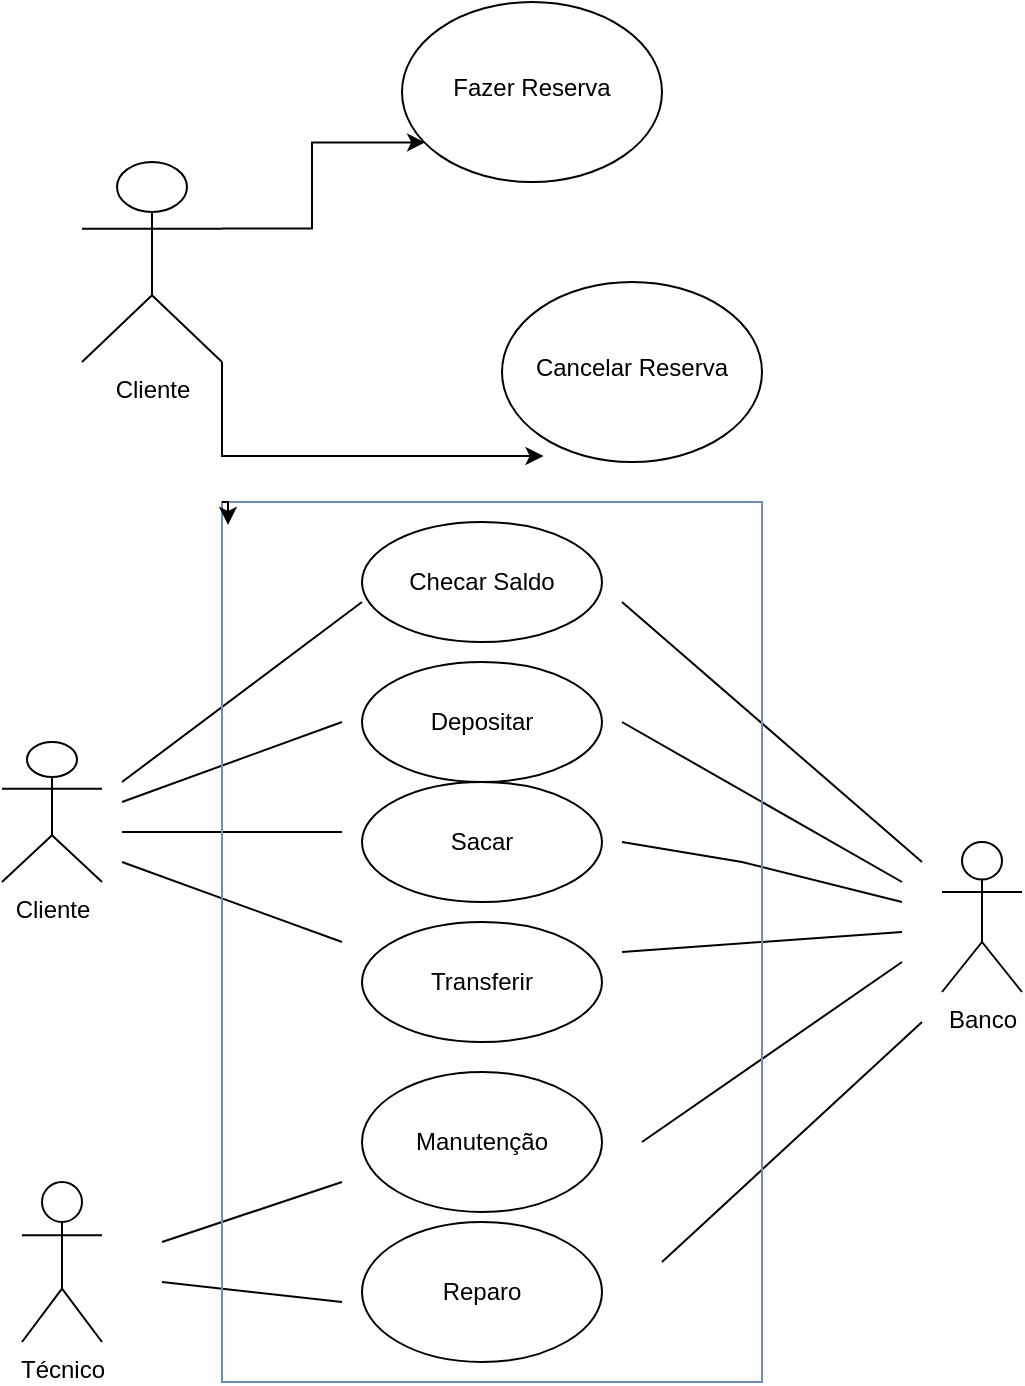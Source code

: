 <mxfile version="26.1.0" pages="2">
  <diagram name="Página-1" id="sRNZa7kiDYkH80bloFKp">
    <mxGraphModel dx="1050" dy="557" grid="1" gridSize="10" guides="1" tooltips="1" connect="1" arrows="1" fold="1" page="1" pageScale="1" pageWidth="827" pageHeight="1169" math="0" shadow="0">
      <root>
        <mxCell id="0" />
        <mxCell id="1" parent="0" />
        <mxCell id="VHOz2-T-G2ub65A0T3T7-1" value="Cliente" style="shape=umlActor;verticalLabelPosition=bottom;verticalAlign=top;html=1;outlineConnect=0;" parent="1" vertex="1">
          <mxGeometry x="60" y="190" width="70" height="100" as="geometry" />
        </mxCell>
        <mxCell id="VHOz2-T-G2ub65A0T3T7-5" value="&lt;div&gt;&lt;br&gt;&lt;/div&gt;&lt;div&gt;&lt;br&gt;&lt;/div&gt;Fazer Reserva" style="ellipse;whiteSpace=wrap;html=1;verticalAlign=top;" parent="1" vertex="1">
          <mxGeometry x="220" y="110" width="130" height="90" as="geometry" />
        </mxCell>
        <mxCell id="VHOz2-T-G2ub65A0T3T7-7" value="&lt;div&gt;&lt;br&gt;&lt;/div&gt;&lt;div&gt;&lt;br&gt;&lt;/div&gt;&lt;div&gt;&lt;span style=&quot;background-color: transparent; color: light-dark(rgb(0, 0, 0), rgb(255, 255, 255));&quot;&gt;Cancelar Reserva&lt;/span&gt;&lt;/div&gt;" style="ellipse;whiteSpace=wrap;html=1;verticalAlign=top;" parent="1" vertex="1">
          <mxGeometry x="270" y="250" width="130" height="90" as="geometry" />
        </mxCell>
        <mxCell id="VHOz2-T-G2ub65A0T3T7-15" style="edgeStyle=orthogonalEdgeStyle;rounded=0;orthogonalLoop=1;jettySize=auto;html=1;exitX=1;exitY=0.333;exitDx=0;exitDy=0;exitPerimeter=0;entryX=0.089;entryY=0.78;entryDx=0;entryDy=0;entryPerimeter=0;" parent="1" source="VHOz2-T-G2ub65A0T3T7-1" target="VHOz2-T-G2ub65A0T3T7-5" edge="1">
          <mxGeometry relative="1" as="geometry" />
        </mxCell>
        <mxCell id="VHOz2-T-G2ub65A0T3T7-16" style="edgeStyle=orthogonalEdgeStyle;rounded=0;orthogonalLoop=1;jettySize=auto;html=1;exitX=1;exitY=1;exitDx=0;exitDy=0;exitPerimeter=0;entryX=0.16;entryY=0.967;entryDx=0;entryDy=0;entryPerimeter=0;" parent="1" source="VHOz2-T-G2ub65A0T3T7-1" target="VHOz2-T-G2ub65A0T3T7-7" edge="1">
          <mxGeometry relative="1" as="geometry" />
        </mxCell>
        <mxCell id="VHOz2-T-G2ub65A0T3T7-18" value="Cliente" style="shape=umlActor;verticalLabelPosition=bottom;verticalAlign=top;html=1;outlineConnect=0;" parent="1" vertex="1">
          <mxGeometry x="20" y="480" width="50" height="70" as="geometry" />
        </mxCell>
        <mxCell id="VHOz2-T-G2ub65A0T3T7-19" value="Técnico" style="shape=umlActor;verticalLabelPosition=bottom;verticalAlign=top;html=1;outlineConnect=0;" parent="1" vertex="1">
          <mxGeometry x="30" y="700" width="40" height="80" as="geometry" />
        </mxCell>
        <mxCell id="VHOz2-T-G2ub65A0T3T7-20" value="Checar Saldo" style="ellipse;whiteSpace=wrap;html=1;" parent="1" vertex="1">
          <mxGeometry x="200" y="370" width="120" height="60" as="geometry" />
        </mxCell>
        <mxCell id="VHOz2-T-G2ub65A0T3T7-21" value="Depositar" style="ellipse;whiteSpace=wrap;html=1;" parent="1" vertex="1">
          <mxGeometry x="200" y="440" width="120" height="60" as="geometry" />
        </mxCell>
        <mxCell id="VHOz2-T-G2ub65A0T3T7-22" value="Sacar" style="ellipse;whiteSpace=wrap;html=1;" parent="1" vertex="1">
          <mxGeometry x="200" y="500" width="120" height="60" as="geometry" />
        </mxCell>
        <mxCell id="VHOz2-T-G2ub65A0T3T7-23" value="Transferir" style="ellipse;whiteSpace=wrap;html=1;" parent="1" vertex="1">
          <mxGeometry x="200" y="570" width="120" height="60" as="geometry" />
        </mxCell>
        <mxCell id="VHOz2-T-G2ub65A0T3T7-24" value="Manutenção" style="ellipse;whiteSpace=wrap;html=1;" parent="1" vertex="1">
          <mxGeometry x="200" y="645" width="120" height="70" as="geometry" />
        </mxCell>
        <mxCell id="VHOz2-T-G2ub65A0T3T7-25" value="Reparo" style="ellipse;whiteSpace=wrap;html=1;" parent="1" vertex="1">
          <mxGeometry x="200" y="720" width="120" height="70" as="geometry" />
        </mxCell>
        <mxCell id="VHOz2-T-G2ub65A0T3T7-27" value="Banco" style="shape=umlActor;verticalLabelPosition=bottom;verticalAlign=top;html=1;outlineConnect=0;" parent="1" vertex="1">
          <mxGeometry x="490" y="530" width="40" height="75" as="geometry" />
        </mxCell>
        <mxCell id="VHOz2-T-G2ub65A0T3T7-30" value="" style="endArrow=none;html=1;rounded=0;entryX=0;entryY=0.5;entryDx=0;entryDy=0;" parent="1" edge="1">
          <mxGeometry width="50" height="50" relative="1" as="geometry">
            <mxPoint x="80" y="500" as="sourcePoint" />
            <mxPoint x="200" y="410" as="targetPoint" />
          </mxGeometry>
        </mxCell>
        <mxCell id="VHOz2-T-G2ub65A0T3T7-31" value="" style="endArrow=none;html=1;rounded=0;" parent="1" edge="1">
          <mxGeometry width="50" height="50" relative="1" as="geometry">
            <mxPoint x="80" y="510" as="sourcePoint" />
            <mxPoint x="190" y="470" as="targetPoint" />
          </mxGeometry>
        </mxCell>
        <mxCell id="VHOz2-T-G2ub65A0T3T7-32" value="" style="endArrow=none;html=1;rounded=0;" parent="1" edge="1">
          <mxGeometry width="50" height="50" relative="1" as="geometry">
            <mxPoint x="80" y="525" as="sourcePoint" />
            <mxPoint x="190" y="525" as="targetPoint" />
          </mxGeometry>
        </mxCell>
        <mxCell id="VHOz2-T-G2ub65A0T3T7-33" value="" style="endArrow=none;html=1;rounded=0;" parent="1" edge="1">
          <mxGeometry width="50" height="50" relative="1" as="geometry">
            <mxPoint x="80" y="540" as="sourcePoint" />
            <mxPoint x="190" y="580" as="targetPoint" />
          </mxGeometry>
        </mxCell>
        <mxCell id="VHOz2-T-G2ub65A0T3T7-34" value="" style="endArrow=none;html=1;rounded=0;" parent="1" edge="1">
          <mxGeometry width="50" height="50" relative="1" as="geometry">
            <mxPoint x="100" y="730" as="sourcePoint" />
            <mxPoint x="190" y="700" as="targetPoint" />
          </mxGeometry>
        </mxCell>
        <mxCell id="VHOz2-T-G2ub65A0T3T7-35" value="" style="endArrow=none;html=1;rounded=0;" parent="1" edge="1">
          <mxGeometry width="50" height="50" relative="1" as="geometry">
            <mxPoint x="100" y="750" as="sourcePoint" />
            <mxPoint x="190" y="760" as="targetPoint" />
          </mxGeometry>
        </mxCell>
        <mxCell id="VHOz2-T-G2ub65A0T3T7-37" value="" style="endArrow=none;html=1;rounded=0;" parent="1" edge="1">
          <mxGeometry width="50" height="50" relative="1" as="geometry">
            <mxPoint x="330" y="410" as="sourcePoint" />
            <mxPoint x="480" y="540" as="targetPoint" />
          </mxGeometry>
        </mxCell>
        <mxCell id="VHOz2-T-G2ub65A0T3T7-39" value="" style="endArrow=none;html=1;rounded=0;" parent="1" edge="1">
          <mxGeometry width="50" height="50" relative="1" as="geometry">
            <mxPoint x="330" y="470" as="sourcePoint" />
            <mxPoint x="470" y="550" as="targetPoint" />
          </mxGeometry>
        </mxCell>
        <mxCell id="VHOz2-T-G2ub65A0T3T7-40" value="" style="endArrow=none;html=1;rounded=0;" parent="1" edge="1">
          <mxGeometry width="50" height="50" relative="1" as="geometry">
            <mxPoint x="330" y="530" as="sourcePoint" />
            <mxPoint x="470" y="560" as="targetPoint" />
            <Array as="points">
              <mxPoint x="390" y="540" />
            </Array>
          </mxGeometry>
        </mxCell>
        <mxCell id="VHOz2-T-G2ub65A0T3T7-41" value="" style="endArrow=none;html=1;rounded=0;" parent="1" edge="1">
          <mxGeometry width="50" height="50" relative="1" as="geometry">
            <mxPoint x="330" y="585" as="sourcePoint" />
            <mxPoint x="470" y="575" as="targetPoint" />
          </mxGeometry>
        </mxCell>
        <mxCell id="VHOz2-T-G2ub65A0T3T7-42" value="" style="endArrow=none;html=1;rounded=0;" parent="1" edge="1">
          <mxGeometry width="50" height="50" relative="1" as="geometry">
            <mxPoint x="340" y="680" as="sourcePoint" />
            <mxPoint x="470" y="590" as="targetPoint" />
          </mxGeometry>
        </mxCell>
        <mxCell id="VHOz2-T-G2ub65A0T3T7-43" value="" style="endArrow=none;html=1;rounded=0;" parent="1" edge="1">
          <mxGeometry width="50" height="50" relative="1" as="geometry">
            <mxPoint x="350" y="740" as="sourcePoint" />
            <mxPoint x="480" y="620" as="targetPoint" />
          </mxGeometry>
        </mxCell>
        <mxCell id="VHOz2-T-G2ub65A0T3T7-44" value="" style="rounded=0;whiteSpace=wrap;html=1;fillColor=none;strokeColor=#6c8ebf;" parent="1" vertex="1">
          <mxGeometry x="130" y="360" width="270" height="440" as="geometry" />
        </mxCell>
        <mxCell id="VHOz2-T-G2ub65A0T3T7-45" style="edgeStyle=orthogonalEdgeStyle;rounded=0;orthogonalLoop=1;jettySize=auto;html=1;exitX=0;exitY=0;exitDx=0;exitDy=0;entryX=0.011;entryY=0.026;entryDx=0;entryDy=0;entryPerimeter=0;" parent="1" source="VHOz2-T-G2ub65A0T3T7-44" target="VHOz2-T-G2ub65A0T3T7-44" edge="1">
          <mxGeometry relative="1" as="geometry" />
        </mxCell>
      </root>
    </mxGraphModel>
  </diagram>
  <diagram id="x3wchXndsXh5wcxZfgMt" name="Página-2">
    <mxGraphModel dx="92020" dy="64852" grid="1" gridSize="10" guides="1" tooltips="1" connect="1" arrows="1" fold="1" page="1" pageScale="1" pageWidth="827" pageHeight="1169" math="0" shadow="0">
      <root>
        <mxCell id="0" />
        <mxCell id="1" parent="0" />
        <mxCell id="HNHx5nUEhZeaWCpCJhk9-1" value="Sistema de Reservas de Hotel" style="swimlane" parent="1" vertex="1">
          <mxGeometry x="530" y="295" width="240" height="550" as="geometry" />
        </mxCell>
        <mxCell id="HNHx5nUEhZeaWCpCJhk9-2" value="Fazer Reserva" style="ellipse" parent="HNHx5nUEhZeaWCpCJhk9-1" vertex="1">
          <mxGeometry x="60" y="30" width="120" height="40" as="geometry" />
        </mxCell>
        <mxCell id="HNHx5nUEhZeaWCpCJhk9-3" value="Cancelar Reserva" style="ellipse" parent="HNHx5nUEhZeaWCpCJhk9-1" vertex="1">
          <mxGeometry x="55" y="70" width="120" height="40" as="geometry" />
        </mxCell>
        <mxCell id="HNHx5nUEhZeaWCpCJhk9-4" value="Consultar Disponibilidade" style="ellipse" parent="HNHx5nUEhZeaWCpCJhk9-1" vertex="1">
          <mxGeometry x="37.5" y="125" width="160" height="40" as="geometry" />
        </mxCell>
        <mxCell id="HNHx5nUEhZeaWCpCJhk9-5" value="Gerenciar Reserva" style="ellipse" parent="HNHx5nUEhZeaWCpCJhk9-1" vertex="1">
          <mxGeometry x="50" y="185" width="140" height="40" as="geometry" />
        </mxCell>
        <mxCell id="HNHx5nUEhZeaWCpCJhk9-22" value="Fazer Check in" style="ellipse;whiteSpace=wrap;html=1;" parent="HNHx5nUEhZeaWCpCJhk9-1" vertex="1">
          <mxGeometry x="55" y="285" width="135" height="35" as="geometry" />
        </mxCell>
        <mxCell id="HNHx5nUEhZeaWCpCJhk9-23" value="Confirmar Reserva" style="ellipse;whiteSpace=wrap;html=1;" parent="HNHx5nUEhZeaWCpCJhk9-1" vertex="1">
          <mxGeometry x="50" y="237" width="147.5" height="35" as="geometry" />
        </mxCell>
        <mxCell id="HNHx5nUEhZeaWCpCJhk9-26" value="" style="endArrow=none;html=1;rounded=0;" parent="HNHx5nUEhZeaWCpCJhk9-1" target="HNHx5nUEhZeaWCpCJhk9-4" edge="1">
          <mxGeometry width="50" height="50" relative="1" as="geometry">
            <mxPoint x="-70" y="105" as="sourcePoint" />
            <mxPoint x="50" y="95" as="targetPoint" />
          </mxGeometry>
        </mxCell>
        <mxCell id="HNHx5nUEhZeaWCpCJhk9-10" value="Sistema de Pagamento" style="ellipse" parent="HNHx5nUEhZeaWCpCJhk9-1" vertex="1">
          <mxGeometry x="55" y="415" width="140" height="35" as="geometry" />
        </mxCell>
        <mxCell id="HNHx5nUEhZeaWCpCJhk9-6" value="Finalizar Pagamento" style="ellipse" parent="HNHx5nUEhZeaWCpCJhk9-1" vertex="1">
          <mxGeometry x="50" y="455" width="140" height="40" as="geometry" />
        </mxCell>
        <mxCell id="HNHx5nUEhZeaWCpCJhk9-18" parent="HNHx5nUEhZeaWCpCJhk9-1" source="HNHx5nUEhZeaWCpCJhk9-6" target="HNHx5nUEhZeaWCpCJhk9-10" edge="1" />
        <mxCell id="HNHx5nUEhZeaWCpCJhk9-7" value="Emitir Comprovante" style="ellipse" parent="HNHx5nUEhZeaWCpCJhk9-1" vertex="1">
          <mxGeometry x="50" y="505" width="140" height="40" as="geometry" />
        </mxCell>
        <mxCell id="HNHx5nUEhZeaWCpCJhk9-33" value="Fazer check out" style="ellipse;whiteSpace=wrap;html=1;" parent="HNHx5nUEhZeaWCpCJhk9-1" vertex="1">
          <mxGeometry x="55" y="335" width="125" height="40" as="geometry" />
        </mxCell>
        <mxCell id="HNHx5nUEhZeaWCpCJhk9-27" value="" style="endArrow=none;html=1;rounded=0;" parent="HNHx5nUEhZeaWCpCJhk9-1" edge="1">
          <mxGeometry width="50" height="50" relative="1" as="geometry">
            <mxPoint x="197.5" y="195" as="sourcePoint" />
            <mxPoint x="390" y="195" as="targetPoint" />
          </mxGeometry>
        </mxCell>
        <mxCell id="HNHx5nUEhZeaWCpCJhk9-11" parent="1" target="HNHx5nUEhZeaWCpCJhk9-2" edge="1" />
        <mxCell id="HNHx5nUEhZeaWCpCJhk9-12" parent="1" target="HNHx5nUEhZeaWCpCJhk9-3" edge="1" />
        <mxCell id="HNHx5nUEhZeaWCpCJhk9-13" parent="1" target="HNHx5nUEhZeaWCpCJhk9-4" edge="1" />
        <mxCell id="HNHx5nUEhZeaWCpCJhk9-14" parent="1" target="HNHx5nUEhZeaWCpCJhk9-6" edge="1" />
        <mxCell id="HNHx5nUEhZeaWCpCJhk9-15" parent="1" target="HNHx5nUEhZeaWCpCJhk9-4" edge="1" />
        <mxCell id="HNHx5nUEhZeaWCpCJhk9-16" parent="1" target="HNHx5nUEhZeaWCpCJhk9-5" edge="1" />
        <mxCell id="HNHx5nUEhZeaWCpCJhk9-17" parent="1" target="HNHx5nUEhZeaWCpCJhk9-7" edge="1" />
        <mxCell id="HNHx5nUEhZeaWCpCJhk9-19" value="Hóspede" style="shape=umlActor;verticalLabelPosition=bottom;verticalAlign=top;html=1;outlineConnect=0;" parent="1" vertex="1">
          <mxGeometry x="415" y="370" width="30" height="60" as="geometry" />
        </mxCell>
        <mxCell id="HNHx5nUEhZeaWCpCJhk9-20" value="Recepcionista" style="shape=umlActor;verticalLabelPosition=bottom;verticalAlign=top;html=1;outlineConnect=0;" parent="1" vertex="1">
          <mxGeometry x="930" y="470" width="30" height="60" as="geometry" />
        </mxCell>
        <mxCell id="HNHx5nUEhZeaWCpCJhk9-24" value="" style="endArrow=none;html=1;rounded=0;entryX=0;entryY=0.5;entryDx=0;entryDy=0;" parent="1" target="HNHx5nUEhZeaWCpCJhk9-2" edge="1">
          <mxGeometry width="50" height="50" relative="1" as="geometry">
            <mxPoint x="460" y="400" as="sourcePoint" />
            <mxPoint x="560" y="350" as="targetPoint" />
          </mxGeometry>
        </mxCell>
        <mxCell id="HNHx5nUEhZeaWCpCJhk9-25" value="" style="endArrow=none;html=1;rounded=0;" parent="1" edge="1">
          <mxGeometry width="50" height="50" relative="1" as="geometry">
            <mxPoint x="460" y="400" as="sourcePoint" />
            <mxPoint x="580" y="380" as="targetPoint" />
          </mxGeometry>
        </mxCell>
        <mxCell id="HNHx5nUEhZeaWCpCJhk9-28" value="" style="endArrow=none;html=1;rounded=0;" parent="1" edge="1">
          <mxGeometry width="50" height="50" relative="1" as="geometry">
            <mxPoint x="740" y="540" as="sourcePoint" />
            <mxPoint x="920" y="490" as="targetPoint" />
          </mxGeometry>
        </mxCell>
        <mxCell id="HNHx5nUEhZeaWCpCJhk9-34" value="" style="endArrow=none;html=1;rounded=0;" parent="1" edge="1">
          <mxGeometry width="50" height="50" relative="1" as="geometry">
            <mxPoint x="730" y="590" as="sourcePoint" />
            <mxPoint x="920" y="490" as="targetPoint" />
          </mxGeometry>
        </mxCell>
        <mxCell id="HNHx5nUEhZeaWCpCJhk9-35" value="" style="endArrow=none;html=1;rounded=0;" parent="1" edge="1">
          <mxGeometry width="50" height="50" relative="1" as="geometry">
            <mxPoint x="720" y="640" as="sourcePoint" />
            <mxPoint x="920" y="490" as="targetPoint" />
          </mxGeometry>
        </mxCell>
        <mxCell id="t70195AS0_Kzpdh63e40-1" value="" style="endArrow=none;html=1;rounded=0;" edge="1" parent="1">
          <mxGeometry width="50" height="50" relative="1" as="geometry">
            <mxPoint x="460" y="400" as="sourcePoint" />
            <mxPoint x="580" y="700" as="targetPoint" />
          </mxGeometry>
        </mxCell>
        <mxCell id="t70195AS0_Kzpdh63e40-2" value="" style="endArrow=none;html=1;rounded=0;" edge="1" parent="1">
          <mxGeometry width="50" height="50" relative="1" as="geometry">
            <mxPoint x="570" y="750" as="sourcePoint" />
            <mxPoint x="460" y="400" as="targetPoint" />
          </mxGeometry>
        </mxCell>
        <mxCell id="t70195AS0_Kzpdh63e40-3" value="" style="endArrow=none;html=1;rounded=0;" edge="1" parent="1">
          <mxGeometry width="50" height="50" relative="1" as="geometry">
            <mxPoint x="570" y="810" as="sourcePoint" />
            <mxPoint x="460" y="400" as="targetPoint" />
          </mxGeometry>
        </mxCell>
        <mxCell id="t70195AS0_Kzpdh63e40-4" value="" style="endArrow=none;html=1;rounded=0;exitX=1.033;exitY=0.24;exitDx=0;exitDy=0;exitPerimeter=0;" edge="1" parent="1" source="HNHx5nUEhZeaWCpCJhk9-10">
          <mxGeometry width="50" height="50" relative="1" as="geometry">
            <mxPoint x="810" y="660" as="sourcePoint" />
            <mxPoint x="920" y="490" as="targetPoint" />
          </mxGeometry>
        </mxCell>
        <mxCell id="t70195AS0_Kzpdh63e40-5" value="" style="endArrow=none;html=1;rounded=0;exitX=1.011;exitY=0.19;exitDx=0;exitDy=0;exitPerimeter=0;" edge="1" parent="1" source="HNHx5nUEhZeaWCpCJhk9-6">
          <mxGeometry width="50" height="50" relative="1" as="geometry">
            <mxPoint x="810" y="690" as="sourcePoint" />
            <mxPoint x="920" y="490" as="targetPoint" />
          </mxGeometry>
        </mxCell>
        <mxCell id="t70195AS0_Kzpdh63e40-6" value="" style="endArrow=none;html=1;rounded=0;" edge="1" parent="1">
          <mxGeometry width="50" height="50" relative="1" as="geometry">
            <mxPoint x="730" y="800" as="sourcePoint" />
            <mxPoint x="920" y="490" as="targetPoint" />
          </mxGeometry>
        </mxCell>
        <mxCell id="t70195AS0_Kzpdh63e40-9" value="" style="endArrow=none;html=1;rounded=0;" edge="1" parent="1">
          <mxGeometry width="50" height="50" relative="1" as="geometry">
            <mxPoint x="710" y="400" as="sourcePoint" />
            <mxPoint x="920" y="490" as="targetPoint" />
          </mxGeometry>
        </mxCell>
      </root>
    </mxGraphModel>
  </diagram>
</mxfile>
